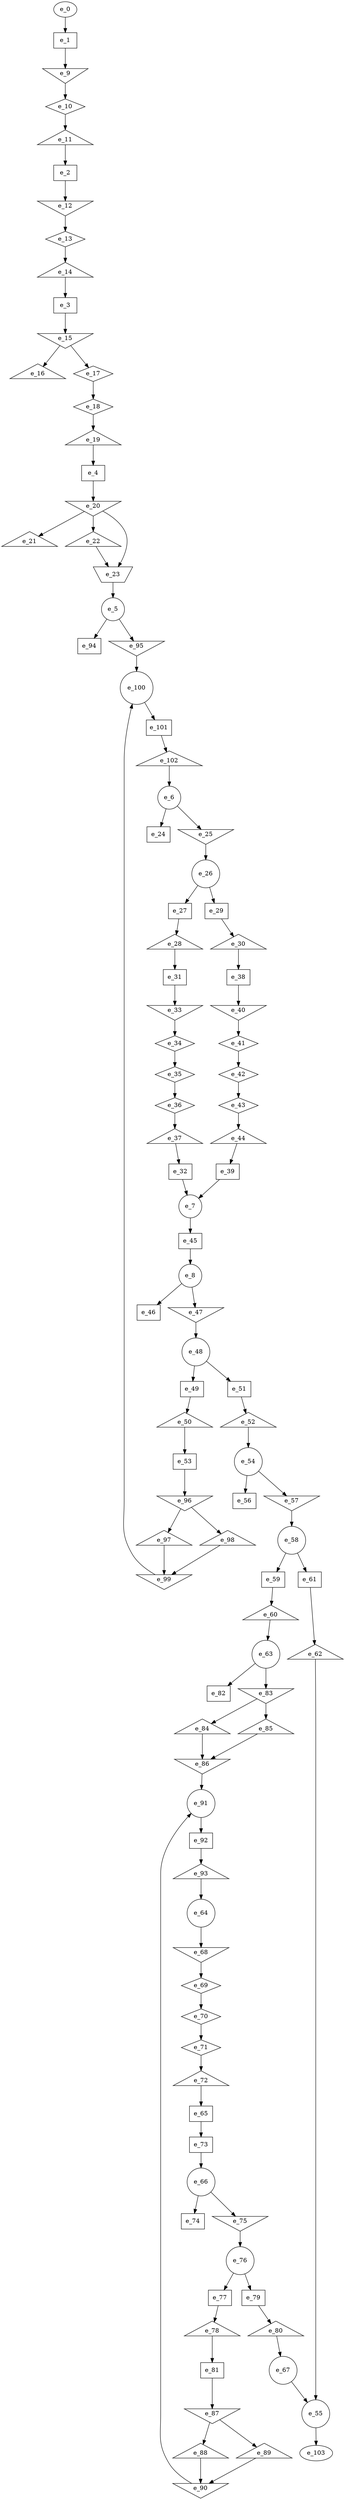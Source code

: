 digraph control_path {
  e_0: entry_node : n ;
  e_1 [shape = dot];
  e_2 [shape = dot];
  e_3 [shape = dot];
  e_4 [shape = dot];
  e_5 [shape = circle];
  e_6 [shape = circle];
  e_7 [shape = circle];
  e_8 [shape = circle];
  e_9 [shape = invtriangle];
  e_10 [shape = diamond];
  e_11 [shape = triangle];
  e_12 [shape = invtriangle];
  e_13 [shape = diamond];
  e_14 [shape = triangle];
  e_15 [shape = invtriangle];
  e_16 [shape = triangle];
  e_17 [shape = diamond];
  e_18 [shape = diamond];
  e_19 [shape = triangle];
  e_20 [shape = invtriangle];
  e_21 [shape = triangle];
  e_22 [shape = triangle];
  e_23 [shape = invtrapezium];
  e_24 [shape = dot];
  e_25 [shape = invtriangle];
  e_26 [shape = circle];
  e_27 [shape = dot];
  e_28 [shape = triangle];
  e_29 [shape = dot];
  e_30 [shape = triangle];
  e_31 [shape = dot];
  e_32 [shape = dot];
  e_33 [shape = invtriangle];
  e_34 [shape = diamond];
  e_35 [shape = diamond];
  e_36 [shape = diamond];
  e_37 [shape = triangle];
  e_38 [shape = dot];
  e_39 [shape = dot];
  e_40 [shape = invtriangle];
  e_41 [shape = diamond];
  e_42 [shape = diamond];
  e_43 [shape = diamond];
  e_44 [shape = triangle];
  e_45 [shape = dot];
  e_46 [shape = dot];
  e_47 [shape = invtriangle];
  e_48 [shape = circle];
  e_49 [shape = dot];
  e_50 [shape = triangle];
  e_51 [shape = dot];
  e_52 [shape = triangle];
  e_53 [shape = dot];
  e_54 [shape = circle];
  e_55 [shape = circle];
  e_56 [shape = dot];
  e_57 [shape = invtriangle];
  e_58 [shape = circle];
  e_59 [shape = dot];
  e_60 [shape = triangle];
  e_61 [shape = dot];
  e_62 [shape = triangle];
  e_63 [shape = circle];
  e_64 [shape = circle];
  e_65 [shape = dot];
  e_66 [shape = circle];
  e_67 [shape = circle];
  e_68 [shape = invtriangle];
  e_69 [shape = diamond];
  e_70 [shape = diamond];
  e_71 [shape = diamond];
  e_72 [shape = triangle];
  e_73 [shape = dot];
  e_74 [shape = dot];
  e_75 [shape = invtriangle];
  e_76 [shape = circle];
  e_77 [shape = dot];
  e_78 [shape = triangle];
  e_79 [shape = dot];
  e_80 [shape = triangle];
  e_81 [shape = dot];
  e_82 [shape = dot];
  e_83 [shape = invtriangle];
  e_84 [shape = triangle];
  e_85 [shape = triangle];
  e_86 [shape = invtriangle];
  e_87 [shape = invtriangle];
  e_88 [shape = triangle];
  e_89 [shape = triangle];
  e_90 [shape = invtriangle];
  e_91 [shape = circle];
  e_92 [shape = dot];
  e_93 [shape = triangle];
  e_94 [shape = dot];
  e_95 [shape = invtriangle];
  e_96 [shape = invtriangle];
  e_97 [shape = triangle];
  e_98 [shape = triangle];
  e_99 [shape = invtriangle];
  e_100 [shape = circle];
  e_101 [shape = dot];
  e_102 [shape = triangle];
  e_103: exit_node : s ;
  e_0 -> e_1;
  e_11 -> e_2;
  e_14 -> e_3;
  e_19 -> e_4;
  e_23 -> e_5;
  e_102 -> e_6;
  e_32 -> e_7;
  e_39 -> e_7;
  e_45 -> e_8;
  e_1 -> e_9;
  e_9 -> e_10;
  e_10 -> e_11;
  e_2 -> e_12;
  e_12 -> e_13;
  e_13 -> e_14;
  e_3 -> e_15;
  e_15 -> e_16;
  e_15 -> e_17;
  e_17 -> e_18;
  e_18 -> e_19;
  e_4 -> e_20;
  e_20 -> e_21;
  e_20 -> e_22;
  e_20 -> e_23;
  e_22 -> e_23;
  e_6 -> e_24;
  e_6 -> e_25;
  e_25 -> e_26;
  e_26 -> e_27;
  e_27 -> e_28;
  e_26 -> e_29;
  e_29 -> e_30;
  e_28 -> e_31;
  e_37 -> e_32;
  e_31 -> e_33;
  e_33 -> e_34;
  e_34 -> e_35;
  e_35 -> e_36;
  e_36 -> e_37;
  e_30 -> e_38;
  e_44 -> e_39;
  e_38 -> e_40;
  e_40 -> e_41;
  e_41 -> e_42;
  e_42 -> e_43;
  e_43 -> e_44;
  e_7 -> e_45;
  e_8 -> e_46;
  e_8 -> e_47;
  e_47 -> e_48;
  e_48 -> e_49;
  e_49 -> e_50;
  e_48 -> e_51;
  e_51 -> e_52;
  e_50 -> e_53;
  e_52 -> e_54;
  e_62 -> e_55;
  e_67 -> e_55;
  e_54 -> e_56;
  e_54 -> e_57;
  e_57 -> e_58;
  e_58 -> e_59;
  e_59 -> e_60;
  e_58 -> e_61;
  e_61 -> e_62;
  e_60 -> e_63;
  e_93 -> e_64;
  e_72 -> e_65;
  e_73 -> e_66;
  e_80 -> e_67;
  e_64 -> e_68;
  e_68 -> e_69;
  e_69 -> e_70;
  e_70 -> e_71;
  e_71 -> e_72;
  e_65 -> e_73;
  e_66 -> e_74;
  e_66 -> e_75;
  e_75 -> e_76;
  e_76 -> e_77;
  e_77 -> e_78;
  e_76 -> e_79;
  e_79 -> e_80;
  e_78 -> e_81;
  e_63 -> e_82;
  e_63 -> e_83;
  e_83 -> e_84;
  e_83 -> e_85;
  e_84 -> e_86;
  e_85 -> e_86;
  e_81 -> e_87;
  e_87 -> e_88;
  e_87 -> e_89;
  e_88 -> e_90;
  e_89 -> e_90;
  e_86 -> e_91;
  e_90 -> e_91;
  e_91 -> e_92;
  e_92 -> e_93;
  e_5 -> e_94;
  e_5 -> e_95;
  e_53 -> e_96;
  e_96 -> e_97;
  e_96 -> e_98;
  e_97 -> e_99;
  e_98 -> e_99;
  e_95 -> e_100;
  e_99 -> e_100;
  e_100 -> e_101;
  e_101 -> e_102;
  e_55 -> e_103;
}
